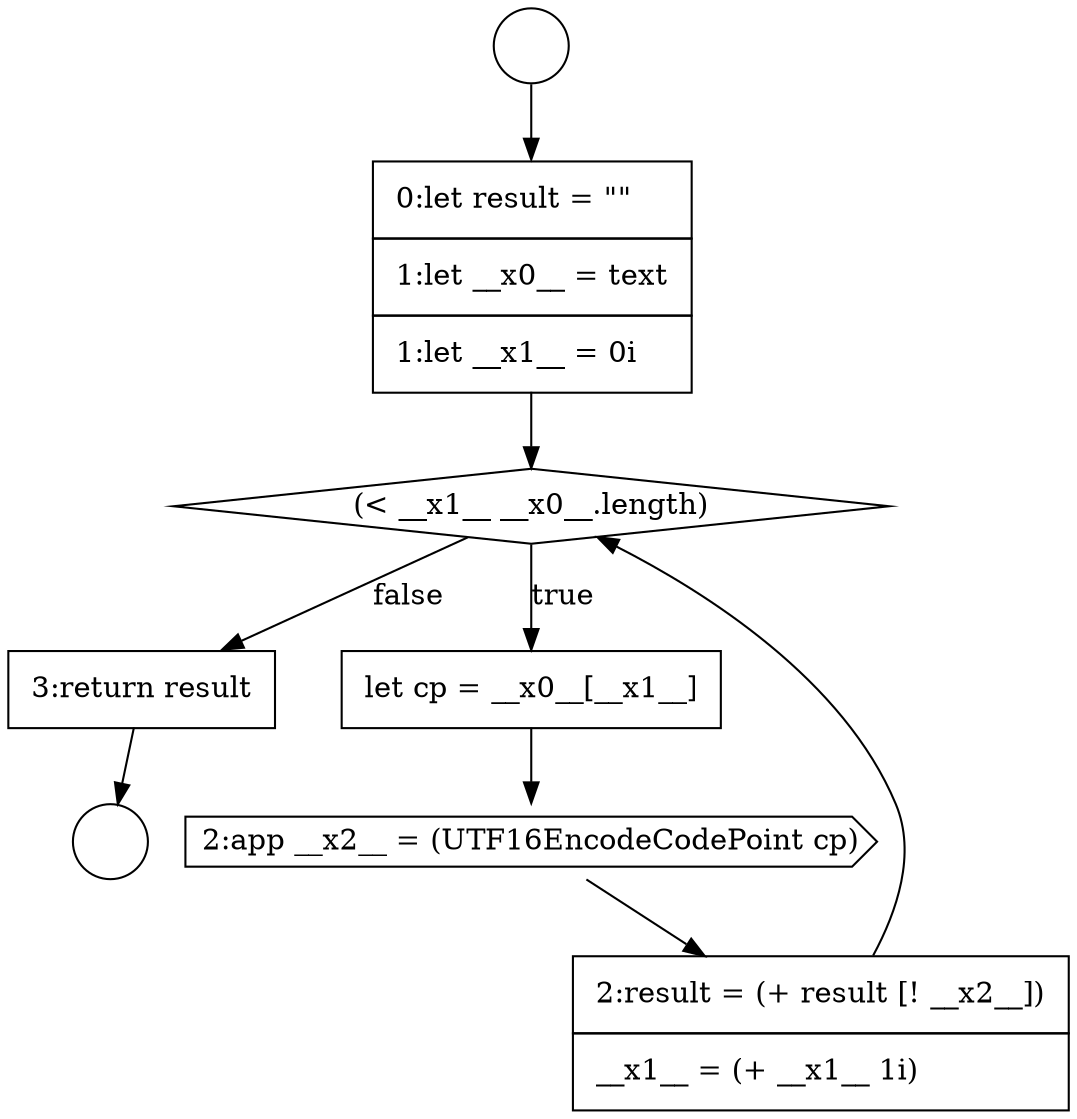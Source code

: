 digraph {
  node3581 [shape=none, margin=0, label=<<font color="black">
    <table border="0" cellborder="1" cellspacing="0" cellpadding="10">
      <tr><td align="left">3:return result</td></tr>
    </table>
  </font>> color="black" fillcolor="white" style=filled]
  node3577 [shape=diamond, label=<<font color="black">(&lt; __x1__ __x0__.length)</font>> color="black" fillcolor="white" style=filled]
  node3574 [shape=circle label=" " color="black" fillcolor="white" style=filled]
  node3578 [shape=none, margin=0, label=<<font color="black">
    <table border="0" cellborder="1" cellspacing="0" cellpadding="10">
      <tr><td align="left">let cp = __x0__[__x1__]</td></tr>
    </table>
  </font>> color="black" fillcolor="white" style=filled]
  node3579 [shape=cds, label=<<font color="black">2:app __x2__ = (UTF16EncodeCodePoint cp)</font>> color="black" fillcolor="white" style=filled]
  node3576 [shape=none, margin=0, label=<<font color="black">
    <table border="0" cellborder="1" cellspacing="0" cellpadding="10">
      <tr><td align="left">0:let result = &quot;&quot;</td></tr>
      <tr><td align="left">1:let __x0__ = text</td></tr>
      <tr><td align="left">1:let __x1__ = 0i</td></tr>
    </table>
  </font>> color="black" fillcolor="white" style=filled]
  node3580 [shape=none, margin=0, label=<<font color="black">
    <table border="0" cellborder="1" cellspacing="0" cellpadding="10">
      <tr><td align="left">2:result = (+ result [! __x2__])</td></tr>
      <tr><td align="left">__x1__ = (+ __x1__ 1i)</td></tr>
    </table>
  </font>> color="black" fillcolor="white" style=filled]
  node3575 [shape=circle label=" " color="black" fillcolor="white" style=filled]
  node3576 -> node3577 [ color="black"]
  node3577 -> node3578 [label=<<font color="black">true</font>> color="black"]
  node3577 -> node3581 [label=<<font color="black">false</font>> color="black"]
  node3579 -> node3580 [ color="black"]
  node3580 -> node3577 [ color="black"]
  node3578 -> node3579 [ color="black"]
  node3574 -> node3576 [ color="black"]
  node3581 -> node3575 [ color="black"]
}
